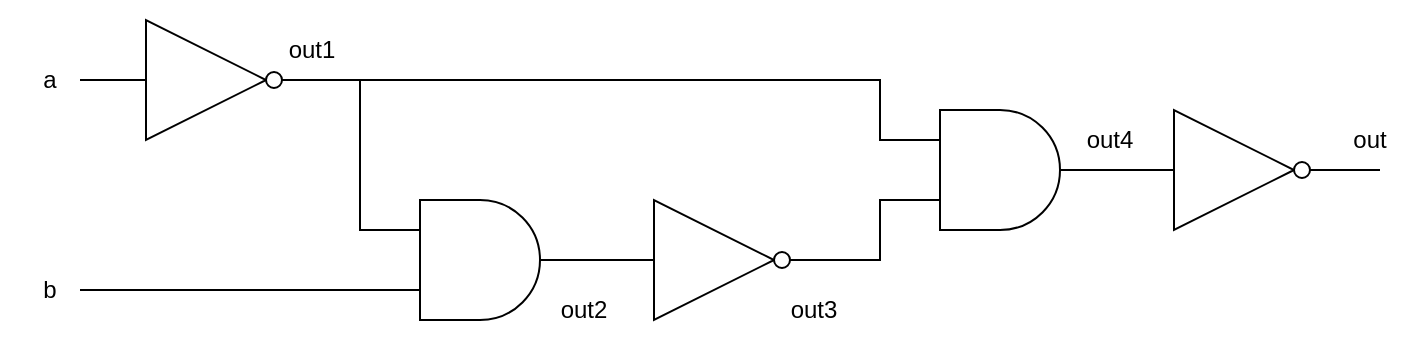 <mxfile version="24.8.0">
  <diagram name="ページ1" id="tIoSTaOd9nqfBoHdt_YB">
    <mxGraphModel dx="1195" dy="653" grid="1" gridSize="10" guides="1" tooltips="1" connect="1" arrows="1" fold="1" page="1" pageScale="1" pageWidth="827" pageHeight="1169" math="0" shadow="0">
      <root>
        <mxCell id="0" />
        <mxCell id="1" parent="0" />
        <mxCell id="qXLM3dsD0ZpeDFaWlvin-17" value="" style="rounded=0;whiteSpace=wrap;html=1;fillColor=none;strokeColor=none;" parent="1" vertex="1">
          <mxGeometry x="20" y="240" width="710" height="180" as="geometry" />
        </mxCell>
        <mxCell id="ywBuTrqe7SfLJ08rDnAR-33" value="" style="verticalLabelPosition=bottom;shadow=0;dashed=0;align=center;html=1;verticalAlign=top;shape=mxgraph.electrical.logic_gates.inverter_2" parent="1" vertex="1">
          <mxGeometry x="76" y="250" width="100" height="60" as="geometry" />
        </mxCell>
        <mxCell id="ywBuTrqe7SfLJ08rDnAR-34" value="a" style="text;html=1;align=center;verticalAlign=middle;whiteSpace=wrap;rounded=0;" parent="1" vertex="1">
          <mxGeometry x="40" y="265" width="10" height="30" as="geometry" />
        </mxCell>
        <mxCell id="ywBuTrqe7SfLJ08rDnAR-38" value="" style="endArrow=none;html=1;rounded=0;entryX=0;entryY=0.5;entryDx=0;entryDy=0;entryPerimeter=0;" parent="1" target="ywBuTrqe7SfLJ08rDnAR-33" edge="1">
          <mxGeometry width="50" height="50" relative="1" as="geometry">
            <mxPoint x="60" y="280" as="sourcePoint" />
            <mxPoint x="66" y="280" as="targetPoint" />
          </mxGeometry>
        </mxCell>
        <mxCell id="ywBuTrqe7SfLJ08rDnAR-41" value="out1" style="text;html=1;align=center;verticalAlign=middle;whiteSpace=wrap;rounded=0;" parent="1" vertex="1">
          <mxGeometry x="161" y="250" width="30" height="30" as="geometry" />
        </mxCell>
        <mxCell id="ywBuTrqe7SfLJ08rDnAR-42" value="b" style="text;html=1;align=center;verticalAlign=middle;whiteSpace=wrap;rounded=0;" parent="1" vertex="1">
          <mxGeometry x="40" y="370" width="10" height="30" as="geometry" />
        </mxCell>
        <mxCell id="ywBuTrqe7SfLJ08rDnAR-43" value="" style="verticalLabelPosition=bottom;shadow=0;dashed=0;align=center;html=1;verticalAlign=top;shape=mxgraph.electrical.logic_gates.logic_gate;operation=and;" parent="1" vertex="1">
          <mxGeometry x="210" y="340" width="100" height="60" as="geometry" />
        </mxCell>
        <mxCell id="ywBuTrqe7SfLJ08rDnAR-44" value="" style="endArrow=none;html=1;rounded=0;entryX=0;entryY=0.75;entryDx=0;entryDy=0;entryPerimeter=0;" parent="1" target="ywBuTrqe7SfLJ08rDnAR-43" edge="1">
          <mxGeometry width="50" height="50" relative="1" as="geometry">
            <mxPoint x="60" y="385" as="sourcePoint" />
            <mxPoint x="56" y="380" as="targetPoint" />
            <Array as="points">
              <mxPoint x="206" y="385" />
            </Array>
          </mxGeometry>
        </mxCell>
        <mxCell id="ywBuTrqe7SfLJ08rDnAR-45" value="" style="endArrow=none;html=1;rounded=0;entryX=1;entryY=0.5;entryDx=0;entryDy=0;entryPerimeter=0;exitX=0;exitY=0.25;exitDx=0;exitDy=0;exitPerimeter=0;" parent="1" source="ywBuTrqe7SfLJ08rDnAR-43" target="ywBuTrqe7SfLJ08rDnAR-33" edge="1">
          <mxGeometry width="50" height="50" relative="1" as="geometry">
            <mxPoint x="256" y="310" as="sourcePoint" />
            <mxPoint x="306" y="260" as="targetPoint" />
            <Array as="points">
              <mxPoint x="200" y="355" />
              <mxPoint x="200" y="280" />
            </Array>
          </mxGeometry>
        </mxCell>
        <mxCell id="ywBuTrqe7SfLJ08rDnAR-46" value="" style="verticalLabelPosition=bottom;shadow=0;dashed=0;align=center;html=1;verticalAlign=top;shape=mxgraph.electrical.logic_gates.inverter_2" parent="1" vertex="1">
          <mxGeometry x="330" y="340" width="100" height="60" as="geometry" />
        </mxCell>
        <mxCell id="ywBuTrqe7SfLJ08rDnAR-48" value="" style="verticalLabelPosition=bottom;shadow=0;dashed=0;align=center;html=1;verticalAlign=top;shape=mxgraph.electrical.logic_gates.logic_gate;operation=and;" parent="1" vertex="1">
          <mxGeometry x="470" y="295" width="100" height="60" as="geometry" />
        </mxCell>
        <mxCell id="ywBuTrqe7SfLJ08rDnAR-49" value="" style="endArrow=none;html=1;rounded=0;entryX=0;entryY=0.25;entryDx=0;entryDy=0;entryPerimeter=0;" parent="1" target="ywBuTrqe7SfLJ08rDnAR-48" edge="1">
          <mxGeometry width="50" height="50" relative="1" as="geometry">
            <mxPoint x="176" y="280" as="sourcePoint" />
            <mxPoint x="496" y="280" as="targetPoint" />
            <Array as="points">
              <mxPoint x="460" y="280" />
              <mxPoint x="460" y="310" />
              <mxPoint x="470" y="310" />
            </Array>
          </mxGeometry>
        </mxCell>
        <mxCell id="ywBuTrqe7SfLJ08rDnAR-50" value="" style="endArrow=none;html=1;rounded=0;entryX=0;entryY=0.75;entryDx=0;entryDy=0;entryPerimeter=0;exitX=1;exitY=0.5;exitDx=0;exitDy=0;exitPerimeter=0;" parent="1" source="ywBuTrqe7SfLJ08rDnAR-46" target="ywBuTrqe7SfLJ08rDnAR-48" edge="1">
          <mxGeometry width="50" height="50" relative="1" as="geometry">
            <mxPoint x="466" y="410" as="sourcePoint" />
            <mxPoint x="516" y="360" as="targetPoint" />
            <Array as="points">
              <mxPoint x="460" y="370" />
              <mxPoint x="460" y="340" />
            </Array>
          </mxGeometry>
        </mxCell>
        <mxCell id="ywBuTrqe7SfLJ08rDnAR-51" value="out2" style="text;html=1;align=center;verticalAlign=middle;whiteSpace=wrap;rounded=0;" parent="1" vertex="1">
          <mxGeometry x="290" y="380" width="44" height="30" as="geometry" />
        </mxCell>
        <mxCell id="ywBuTrqe7SfLJ08rDnAR-52" value="out3" style="text;html=1;align=center;verticalAlign=middle;whiteSpace=wrap;rounded=0;" parent="1" vertex="1">
          <mxGeometry x="400" y="380" width="54" height="30" as="geometry" />
        </mxCell>
        <mxCell id="ywBuTrqe7SfLJ08rDnAR-54" value="" style="verticalLabelPosition=bottom;shadow=0;dashed=0;align=center;html=1;verticalAlign=top;shape=mxgraph.electrical.logic_gates.inverter_2" parent="1" vertex="1">
          <mxGeometry x="590" y="295" width="100" height="60" as="geometry" />
        </mxCell>
        <mxCell id="ywBuTrqe7SfLJ08rDnAR-55" value="" style="endArrow=none;html=1;rounded=0;entryX=0;entryY=0.5;entryDx=0;entryDy=0;entryPerimeter=0;exitX=1;exitY=0.5;exitDx=0;exitDy=0;exitPerimeter=0;" parent="1" source="ywBuTrqe7SfLJ08rDnAR-48" target="ywBuTrqe7SfLJ08rDnAR-54" edge="1">
          <mxGeometry width="50" height="50" relative="1" as="geometry">
            <mxPoint x="490" y="430" as="sourcePoint" />
            <mxPoint x="540" y="380" as="targetPoint" />
          </mxGeometry>
        </mxCell>
        <mxCell id="ywBuTrqe7SfLJ08rDnAR-56" value="out4" style="text;html=1;align=center;verticalAlign=middle;whiteSpace=wrap;rounded=0;" parent="1" vertex="1">
          <mxGeometry x="550" y="295" width="50" height="30" as="geometry" />
        </mxCell>
        <mxCell id="ywBuTrqe7SfLJ08rDnAR-57" value="out" style="text;html=1;align=center;verticalAlign=middle;whiteSpace=wrap;rounded=0;" parent="1" vertex="1">
          <mxGeometry x="680" y="295" width="50" height="30" as="geometry" />
        </mxCell>
        <mxCell id="ywBuTrqe7SfLJ08rDnAR-58" value="" style="endArrow=none;html=1;rounded=0;exitX=1;exitY=0.5;exitDx=0;exitDy=0;exitPerimeter=0;" parent="1" source="ywBuTrqe7SfLJ08rDnAR-54" edge="1">
          <mxGeometry width="50" height="50" relative="1" as="geometry">
            <mxPoint x="730" y="330" as="sourcePoint" />
            <mxPoint x="710" y="325" as="targetPoint" />
          </mxGeometry>
        </mxCell>
        <mxCell id="ywBuTrqe7SfLJ08rDnAR-60" value="" style="endArrow=none;html=1;rounded=0;exitX=1;exitY=0.5;exitDx=0;exitDy=0;exitPerimeter=0;" parent="1" source="ywBuTrqe7SfLJ08rDnAR-43" edge="1">
          <mxGeometry width="50" height="50" relative="1" as="geometry">
            <mxPoint x="300" y="360" as="sourcePoint" />
            <mxPoint x="330" y="370" as="targetPoint" />
          </mxGeometry>
        </mxCell>
      </root>
    </mxGraphModel>
  </diagram>
</mxfile>
